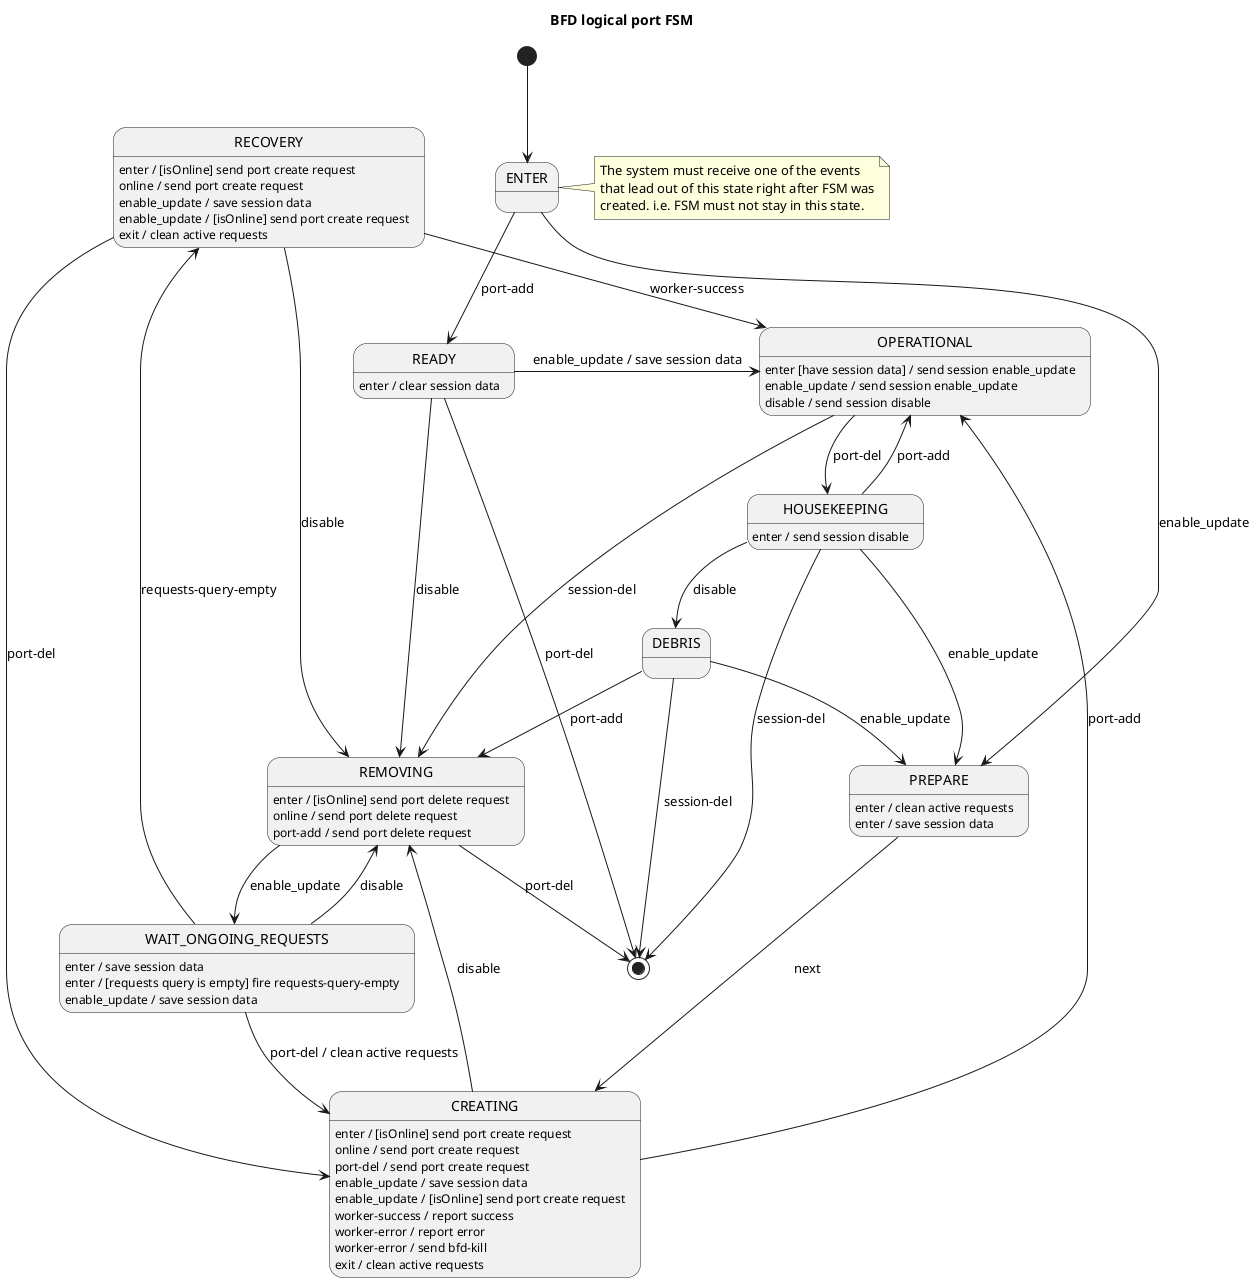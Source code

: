 Internal data:
* session data

Input signals
* port-add
* port-del
* enable_update (ISL-FSM)
* disable (ISL-FSM)
* session-del
* online
* offline
* worker-success
* worker-error
* requests-query-empty (injected by processWorker* methods)

@startuml
title BFD logical port FSM

[*] --> ENTER
note right of ENTER
    The system must receive one of the events
    that lead out of this state right after FSM was
    created. i.e. FSM must not stay in this state.
end note

ENTER --> PREPARE : enable_update
ENTER --> READY : port-add

PREPARE --> CREATING : next
PREPARE: enter / clean active requests
PREPARE: enter / save session data

READY -> OPERATIONAL : enable_update / save session data
READY --> REMOVING : disable
READY --> [*] : port-del
READY : enter / clear session data

CREATING -> OPERATIONAL : port-add
CREATING --> REMOVING : disable
CREATING: enter / [isOnline] send port create request
CREATING: online / send port create request
CREATING: port-del / send port create request
CREATING: enable_update / save session data
CREATING: enable_update / [isOnline] send port create request
CREATING: worker-success / report success
CREATING: worker-error / report error
CREATING: worker-error / send bfd-kill
CREATING: exit / clean active requests

OPERATIONAL --> REMOVING : session-del
OPERATIONAL --> HOUSEKEEPING : port-del
OPERATIONAL: enter [have session data] / send session enable_update
OPERATIONAL: enable_update / send session enable_update
OPERATIONAL: disable / send session disable

REMOVING: enter / [isOnline] send port delete request
REMOVING --> WAIT_ONGOING_REQUESTS : enable_update
REMOVING --> [*] : port-del
REMOVING: online / send port delete request
REMOVING: port-add / send port delete request

HOUSEKEEPING --> OPERATIONAL : port-add
HOUSEKEEPING --> [*] : session-del
HOUSEKEEPING --> PREPARE : enable_update
HOUSEKEEPING --> DEBRIS : disable
HOUSEKEEPING : enter / send session disable

DEBRIS --> [*] : session-del
DEBRIS --> REMOVING : port-add
DEBRIS --> PREPARE : enable_update

WAIT_ONGOING_REQUESTS : enter / save session data
WAIT_ONGOING_REQUESTS : enter / [requests query is empty] fire requests-query-empty
WAIT_ONGOING_REQUESTS -u-> RECOVERY : requests-query-empty
WAIT_ONGOING_REQUESTS --> CREATING : port-del / clean active requests
WAIT_ONGOING_REQUESTS --> REMOVING : disable
WAIT_ONGOING_REQUESTS : enable_update / save session data

RECOVERY : enter / [isOnline] send port create request
RECOVERY --> OPERATIONAL : worker-success
RECOVERY --> REMOVING : disable
RECOVERY --> CREATING : port-del
RECOVERY : online / send port create request
RECOVERY : enable_update / save session data
RECOVERY : enable_update / [isOnline] send port create request
RECOVERY: exit / clean active requests

@enduml
